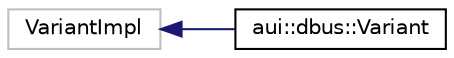 digraph "Graphical Class Hierarchy"
{
 // LATEX_PDF_SIZE
  edge [fontname="Helvetica",fontsize="10",labelfontname="Helvetica",labelfontsize="10"];
  node [fontname="Helvetica",fontsize="10",shape=record];
  rankdir="LR";
  Node1200 [label="VariantImpl",height=0.2,width=0.4,color="grey75", fillcolor="white", style="filled",tooltip=" "];
  Node1200 -> Node0 [dir="back",color="midnightblue",fontsize="10",style="solid",fontname="Helvetica"];
  Node0 [label="aui::dbus::Variant",height=0.2,width=0.4,color="black", fillcolor="white", style="filled",URL="$structaui_1_1dbus_1_1Variant.html",tooltip=" "];
}
